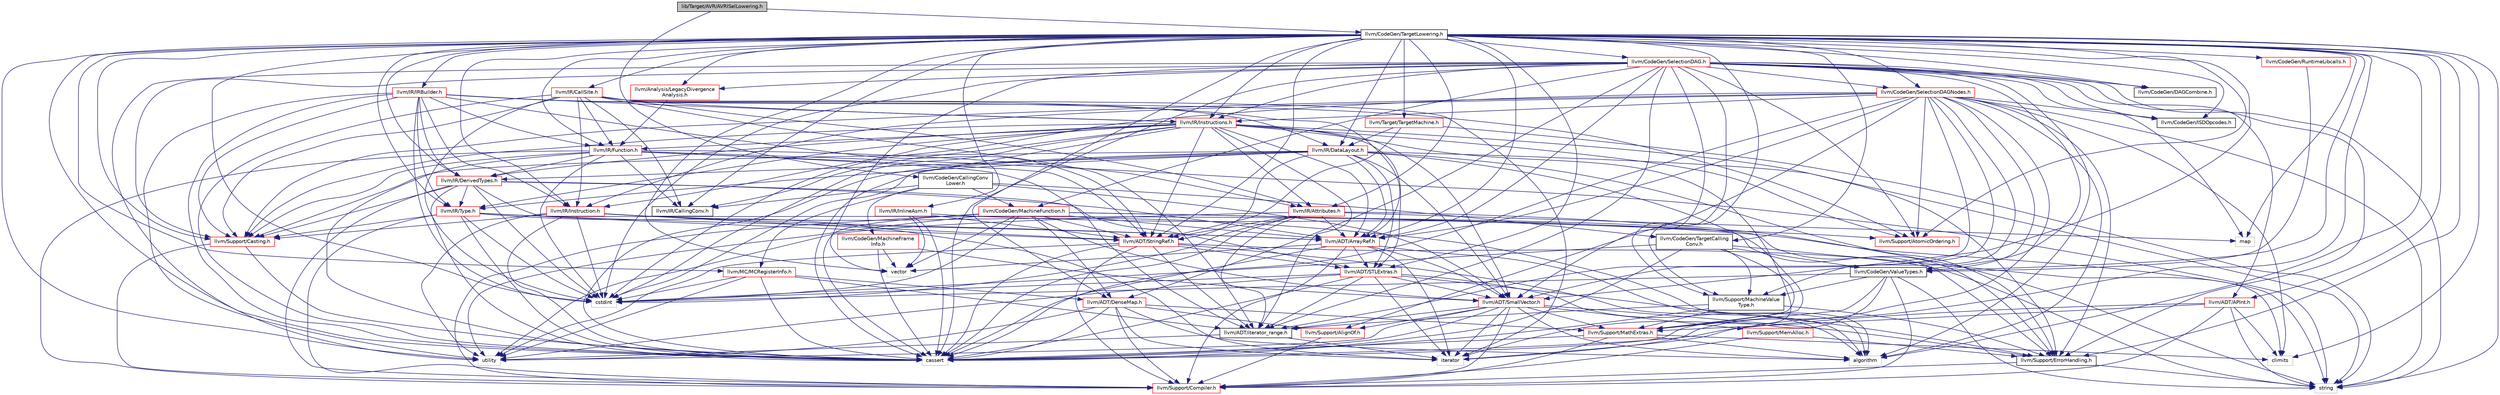 digraph "lib/Target/AVR/AVRISelLowering.h"
{
 // LATEX_PDF_SIZE
  bgcolor="transparent";
  edge [fontname="Helvetica",fontsize="10",labelfontname="Helvetica",labelfontsize="10"];
  node [fontname="Helvetica",fontsize="10",shape="box"];
  Node1 [label="lib/Target/AVR/AVRISelLowering.h",height=0.2,width=0.4,color="black", fillcolor="grey75", style="filled", fontcolor="black",tooltip=" "];
  Node1 -> Node2 [color="midnightblue",fontsize="10",style="solid",fontname="Helvetica"];
  Node2 [label="llvm/CodeGen/CallingConv\lLower.h",height=0.2,width=0.4,color="black",URL="$CallingConvLower_8h.html",tooltip=" "];
  Node2 -> Node3 [color="midnightblue",fontsize="10",style="solid",fontname="Helvetica"];
  Node3 [label="llvm/ADT/SmallVector.h",height=0.2,width=0.4,color="red",URL="$SmallVector_8h.html",tooltip=" "];
  Node3 -> Node4 [color="midnightblue",fontsize="10",style="solid",fontname="Helvetica"];
  Node4 [label="llvm/ADT/iterator_range.h",height=0.2,width=0.4,color="black",URL="$iterator__range_8h.html",tooltip="This provides a very simple, boring adaptor for a begin and end iterator into a range type."];
  Node4 -> Node5 [color="midnightblue",fontsize="10",style="solid",fontname="Helvetica"];
  Node5 [label="iterator",height=0.2,width=0.4,color="grey75",tooltip=" "];
  Node4 -> Node6 [color="midnightblue",fontsize="10",style="solid",fontname="Helvetica"];
  Node6 [label="utility",height=0.2,width=0.4,color="grey75",tooltip=" "];
  Node3 -> Node7 [color="midnightblue",fontsize="10",style="solid",fontname="Helvetica"];
  Node7 [label="llvm/Support/AlignOf.h",height=0.2,width=0.4,color="red",URL="$AlignOf_8h.html",tooltip=" "];
  Node7 -> Node8 [color="midnightblue",fontsize="10",style="solid",fontname="Helvetica"];
  Node8 [label="llvm/Support/Compiler.h",height=0.2,width=0.4,color="red",URL="$Compiler_8h.html",tooltip=" "];
  Node3 -> Node8 [color="midnightblue",fontsize="10",style="solid",fontname="Helvetica"];
  Node3 -> Node13 [color="midnightblue",fontsize="10",style="solid",fontname="Helvetica"];
  Node13 [label="llvm/Support/MathExtras.h",height=0.2,width=0.4,color="red",URL="$MathExtras_8h.html",tooltip=" "];
  Node13 -> Node8 [color="midnightblue",fontsize="10",style="solid",fontname="Helvetica"];
  Node13 -> Node22 [color="midnightblue",fontsize="10",style="solid",fontname="Helvetica"];
  Node22 [label="algorithm",height=0.2,width=0.4,color="grey75",tooltip=" "];
  Node13 -> Node23 [color="midnightblue",fontsize="10",style="solid",fontname="Helvetica"];
  Node23 [label="cassert",height=0.2,width=0.4,color="grey75",tooltip=" "];
  Node13 -> Node24 [color="midnightblue",fontsize="10",style="solid",fontname="Helvetica"];
  Node24 [label="climits",height=0.2,width=0.4,color="grey75",tooltip=" "];
  Node3 -> Node27 [color="midnightblue",fontsize="10",style="solid",fontname="Helvetica"];
  Node27 [label="llvm/Support/MemAlloc.h",height=0.2,width=0.4,color="red",URL="$MemAlloc_8h.html",tooltip="This file defines counterparts of C library allocation functions defined in the namespace 'std'."];
  Node27 -> Node8 [color="midnightblue",fontsize="10",style="solid",fontname="Helvetica"];
  Node27 -> Node28 [color="midnightblue",fontsize="10",style="solid",fontname="Helvetica"];
  Node28 [label="llvm/Support/ErrorHandling.h",height=0.2,width=0.4,color="black",URL="$llvm_2Support_2ErrorHandling_8h.html",tooltip=" "];
  Node28 -> Node8 [color="midnightblue",fontsize="10",style="solid",fontname="Helvetica"];
  Node28 -> Node29 [color="midnightblue",fontsize="10",style="solid",fontname="Helvetica"];
  Node29 [label="string",height=0.2,width=0.4,color="grey75",tooltip=" "];
  Node3 -> Node28 [color="midnightblue",fontsize="10",style="solid",fontname="Helvetica"];
  Node3 -> Node22 [color="midnightblue",fontsize="10",style="solid",fontname="Helvetica"];
  Node3 -> Node23 [color="midnightblue",fontsize="10",style="solid",fontname="Helvetica"];
  Node3 -> Node5 [color="midnightblue",fontsize="10",style="solid",fontname="Helvetica"];
  Node3 -> Node6 [color="midnightblue",fontsize="10",style="solid",fontname="Helvetica"];
  Node2 -> Node34 [color="midnightblue",fontsize="10",style="solid",fontname="Helvetica"];
  Node34 [label="llvm/CodeGen/MachineFrame\lInfo.h",height=0.2,width=0.4,color="red",URL="$MachineFrameInfo_8h.html",tooltip=" "];
  Node34 -> Node3 [color="midnightblue",fontsize="10",style="solid",fontname="Helvetica"];
  Node34 -> Node23 [color="midnightblue",fontsize="10",style="solid",fontname="Helvetica"];
  Node34 -> Node35 [color="midnightblue",fontsize="10",style="solid",fontname="Helvetica"];
  Node35 [label="vector",height=0.2,width=0.4,color="grey75",tooltip=" "];
  Node2 -> Node36 [color="midnightblue",fontsize="10",style="solid",fontname="Helvetica"];
  Node36 [label="llvm/CodeGen/MachineFunction.h",height=0.2,width=0.4,color="red",URL="$MachineFunction_8h.html",tooltip=" "];
  Node36 -> Node37 [color="midnightblue",fontsize="10",style="solid",fontname="Helvetica"];
  Node37 [label="llvm/ADT/ArrayRef.h",height=0.2,width=0.4,color="red",URL="$ArrayRef_8h.html",tooltip=" "];
  Node37 -> Node3 [color="midnightblue",fontsize="10",style="solid",fontname="Helvetica"];
  Node37 -> Node42 [color="midnightblue",fontsize="10",style="solid",fontname="Helvetica"];
  Node42 [label="llvm/ADT/STLExtras.h",height=0.2,width=0.4,color="red",URL="$STLExtras_8h.html",tooltip=" "];
  Node42 -> Node3 [color="midnightblue",fontsize="10",style="solid",fontname="Helvetica"];
  Node42 -> Node4 [color="midnightblue",fontsize="10",style="solid",fontname="Helvetica"];
  Node42 -> Node28 [color="midnightblue",fontsize="10",style="solid",fontname="Helvetica"];
  Node42 -> Node22 [color="midnightblue",fontsize="10",style="solid",fontname="Helvetica"];
  Node42 -> Node23 [color="midnightblue",fontsize="10",style="solid",fontname="Helvetica"];
  Node42 -> Node47 [color="midnightblue",fontsize="10",style="solid",fontname="Helvetica"];
  Node47 [label="cstdint",height=0.2,width=0.4,color="grey75",tooltip=" "];
  Node42 -> Node5 [color="midnightblue",fontsize="10",style="solid",fontname="Helvetica"];
  Node42 -> Node6 [color="midnightblue",fontsize="10",style="solid",fontname="Helvetica"];
  Node37 -> Node8 [color="midnightblue",fontsize="10",style="solid",fontname="Helvetica"];
  Node37 -> Node22 [color="midnightblue",fontsize="10",style="solid",fontname="Helvetica"];
  Node37 -> Node23 [color="midnightblue",fontsize="10",style="solid",fontname="Helvetica"];
  Node37 -> Node5 [color="midnightblue",fontsize="10",style="solid",fontname="Helvetica"];
  Node37 -> Node35 [color="midnightblue",fontsize="10",style="solid",fontname="Helvetica"];
  Node36 -> Node56 [color="midnightblue",fontsize="10",style="solid",fontname="Helvetica"];
  Node56 [label="llvm/ADT/DenseMap.h",height=0.2,width=0.4,color="red",URL="$DenseMap_8h.html",tooltip=" "];
  Node56 -> Node7 [color="midnightblue",fontsize="10",style="solid",fontname="Helvetica"];
  Node56 -> Node8 [color="midnightblue",fontsize="10",style="solid",fontname="Helvetica"];
  Node56 -> Node13 [color="midnightblue",fontsize="10",style="solid",fontname="Helvetica"];
  Node56 -> Node22 [color="midnightblue",fontsize="10",style="solid",fontname="Helvetica"];
  Node56 -> Node23 [color="midnightblue",fontsize="10",style="solid",fontname="Helvetica"];
  Node56 -> Node5 [color="midnightblue",fontsize="10",style="solid",fontname="Helvetica"];
  Node56 -> Node6 [color="midnightblue",fontsize="10",style="solid",fontname="Helvetica"];
  Node36 -> Node3 [color="midnightblue",fontsize="10",style="solid",fontname="Helvetica"];
  Node36 -> Node41 [color="midnightblue",fontsize="10",style="solid",fontname="Helvetica"];
  Node41 [label="llvm/ADT/StringRef.h",height=0.2,width=0.4,color="red",URL="$StringRef_8h.html",tooltip=" "];
  Node41 -> Node42 [color="midnightblue",fontsize="10",style="solid",fontname="Helvetica"];
  Node41 -> Node4 [color="midnightblue",fontsize="10",style="solid",fontname="Helvetica"];
  Node41 -> Node8 [color="midnightblue",fontsize="10",style="solid",fontname="Helvetica"];
  Node41 -> Node22 [color="midnightblue",fontsize="10",style="solid",fontname="Helvetica"];
  Node41 -> Node23 [color="midnightblue",fontsize="10",style="solid",fontname="Helvetica"];
  Node41 -> Node29 [color="midnightblue",fontsize="10",style="solid",fontname="Helvetica"];
  Node41 -> Node6 [color="midnightblue",fontsize="10",style="solid",fontname="Helvetica"];
  Node36 -> Node128 [color="midnightblue",fontsize="10",style="solid",fontname="Helvetica"];
  Node128 [label="llvm/Support/AtomicOrdering.h",height=0.2,width=0.4,color="red",URL="$AtomicOrdering_8h.html",tooltip="Atomic ordering constants."];
  Node36 -> Node8 [color="midnightblue",fontsize="10",style="solid",fontname="Helvetica"];
  Node36 -> Node28 [color="midnightblue",fontsize="10",style="solid",fontname="Helvetica"];
  Node36 -> Node23 [color="midnightblue",fontsize="10",style="solid",fontname="Helvetica"];
  Node36 -> Node47 [color="midnightblue",fontsize="10",style="solid",fontname="Helvetica"];
  Node36 -> Node6 [color="midnightblue",fontsize="10",style="solid",fontname="Helvetica"];
  Node36 -> Node35 [color="midnightblue",fontsize="10",style="solid",fontname="Helvetica"];
  Node2 -> Node198 [color="midnightblue",fontsize="10",style="solid",fontname="Helvetica"];
  Node198 [label="llvm/CodeGen/TargetCalling\lConv.h",height=0.2,width=0.4,color="black",URL="$TargetCallingConv_8h.html",tooltip=" "];
  Node198 -> Node199 [color="midnightblue",fontsize="10",style="solid",fontname="Helvetica"];
  Node199 [label="llvm/CodeGen/ValueTypes.h",height=0.2,width=0.4,color="black",URL="$ValueTypes_8h.html",tooltip=" "];
  Node199 -> Node8 [color="midnightblue",fontsize="10",style="solid",fontname="Helvetica"];
  Node199 -> Node171 [color="midnightblue",fontsize="10",style="solid",fontname="Helvetica"];
  Node171 [label="llvm/Support/MachineValue\lType.h",height=0.2,width=0.4,color="black",URL="$MachineValueType_8h.html",tooltip=" "];
  Node171 -> Node4 [color="midnightblue",fontsize="10",style="solid",fontname="Helvetica"];
  Node171 -> Node28 [color="midnightblue",fontsize="10",style="solid",fontname="Helvetica"];
  Node171 -> Node13 [color="midnightblue",fontsize="10",style="solid",fontname="Helvetica"];
  Node171 -> Node23 [color="midnightblue",fontsize="10",style="solid",fontname="Helvetica"];
  Node199 -> Node13 [color="midnightblue",fontsize="10",style="solid",fontname="Helvetica"];
  Node199 -> Node23 [color="midnightblue",fontsize="10",style="solid",fontname="Helvetica"];
  Node199 -> Node47 [color="midnightblue",fontsize="10",style="solid",fontname="Helvetica"];
  Node199 -> Node29 [color="midnightblue",fontsize="10",style="solid",fontname="Helvetica"];
  Node198 -> Node171 [color="midnightblue",fontsize="10",style="solid",fontname="Helvetica"];
  Node198 -> Node13 [color="midnightblue",fontsize="10",style="solid",fontname="Helvetica"];
  Node198 -> Node23 [color="midnightblue",fontsize="10",style="solid",fontname="Helvetica"];
  Node198 -> Node24 [color="midnightblue",fontsize="10",style="solid",fontname="Helvetica"];
  Node198 -> Node47 [color="midnightblue",fontsize="10",style="solid",fontname="Helvetica"];
  Node2 -> Node112 [color="midnightblue",fontsize="10",style="solid",fontname="Helvetica"];
  Node112 [label="llvm/IR/CallingConv.h",height=0.2,width=0.4,color="black",URL="$CallingConv_8h.html",tooltip=" "];
  Node2 -> Node183 [color="midnightblue",fontsize="10",style="solid",fontname="Helvetica"];
  Node183 [label="llvm/MC/MCRegisterInfo.h",height=0.2,width=0.4,color="red",URL="$MCRegisterInfo_8h.html",tooltip=" "];
  Node183 -> Node56 [color="midnightblue",fontsize="10",style="solid",fontname="Helvetica"];
  Node183 -> Node4 [color="midnightblue",fontsize="10",style="solid",fontname="Helvetica"];
  Node183 -> Node23 [color="midnightblue",fontsize="10",style="solid",fontname="Helvetica"];
  Node183 -> Node47 [color="midnightblue",fontsize="10",style="solid",fontname="Helvetica"];
  Node183 -> Node6 [color="midnightblue",fontsize="10",style="solid",fontname="Helvetica"];
  Node1 -> Node200 [color="midnightblue",fontsize="10",style="solid",fontname="Helvetica"];
  Node200 [label="llvm/CodeGen/TargetLowering.h",height=0.2,width=0.4,color="black",URL="$TargetLowering_8h.html",tooltip="This file describes how to lower LLVM code to machine code."];
  Node200 -> Node116 [color="midnightblue",fontsize="10",style="solid",fontname="Helvetica"];
  Node116 [label="llvm/ADT/APInt.h",height=0.2,width=0.4,color="red",URL="$APInt_8h.html",tooltip="This file implements a class to represent arbitrary precision integral constant values and operations..."];
  Node116 -> Node8 [color="midnightblue",fontsize="10",style="solid",fontname="Helvetica"];
  Node116 -> Node13 [color="midnightblue",fontsize="10",style="solid",fontname="Helvetica"];
  Node116 -> Node23 [color="midnightblue",fontsize="10",style="solid",fontname="Helvetica"];
  Node116 -> Node24 [color="midnightblue",fontsize="10",style="solid",fontname="Helvetica"];
  Node116 -> Node29 [color="midnightblue",fontsize="10",style="solid",fontname="Helvetica"];
  Node200 -> Node37 [color="midnightblue",fontsize="10",style="solid",fontname="Helvetica"];
  Node200 -> Node56 [color="midnightblue",fontsize="10",style="solid",fontname="Helvetica"];
  Node200 -> Node42 [color="midnightblue",fontsize="10",style="solid",fontname="Helvetica"];
  Node200 -> Node3 [color="midnightblue",fontsize="10",style="solid",fontname="Helvetica"];
  Node200 -> Node41 [color="midnightblue",fontsize="10",style="solid",fontname="Helvetica"];
  Node200 -> Node201 [color="midnightblue",fontsize="10",style="solid",fontname="Helvetica"];
  Node201 [label="llvm/Analysis/LegacyDivergence\lAnalysis.h",height=0.2,width=0.4,color="red",URL="$LegacyDivergenceAnalysis_8h.html",tooltip=" "];
  Node201 -> Node117 [color="midnightblue",fontsize="10",style="solid",fontname="Helvetica"];
  Node117 [label="llvm/IR/Function.h",height=0.2,width=0.4,color="red",URL="$Function_8h.html",tooltip=" "];
  Node117 -> Node41 [color="midnightblue",fontsize="10",style="solid",fontname="Helvetica"];
  Node117 -> Node4 [color="midnightblue",fontsize="10",style="solid",fontname="Helvetica"];
  Node117 -> Node82 [color="midnightblue",fontsize="10",style="solid",fontname="Helvetica"];
  Node82 [label="llvm/IR/Attributes.h",height=0.2,width=0.4,color="red",URL="$Attributes_8h.html",tooltip="This file contains the simple types necessary to represent the attributes associated with functions a..."];
  Node82 -> Node37 [color="midnightblue",fontsize="10",style="solid",fontname="Helvetica"];
  Node82 -> Node41 [color="midnightblue",fontsize="10",style="solid",fontname="Helvetica"];
  Node82 -> Node4 [color="midnightblue",fontsize="10",style="solid",fontname="Helvetica"];
  Node82 -> Node23 [color="midnightblue",fontsize="10",style="solid",fontname="Helvetica"];
  Node82 -> Node47 [color="midnightblue",fontsize="10",style="solid",fontname="Helvetica"];
  Node82 -> Node86 [color="midnightblue",fontsize="10",style="solid",fontname="Helvetica"];
  Node86 [label="map",height=0.2,width=0.4,color="grey75",tooltip=" "];
  Node82 -> Node29 [color="midnightblue",fontsize="10",style="solid",fontname="Helvetica"];
  Node82 -> Node6 [color="midnightblue",fontsize="10",style="solid",fontname="Helvetica"];
  Node117 -> Node112 [color="midnightblue",fontsize="10",style="solid",fontname="Helvetica"];
  Node117 -> Node113 [color="midnightblue",fontsize="10",style="solid",fontname="Helvetica"];
  Node113 [label="llvm/IR/DerivedTypes.h",height=0.2,width=0.4,color="red",URL="$DerivedTypes_8h.html",tooltip=" "];
  Node113 -> Node37 [color="midnightblue",fontsize="10",style="solid",fontname="Helvetica"];
  Node113 -> Node42 [color="midnightblue",fontsize="10",style="solid",fontname="Helvetica"];
  Node113 -> Node41 [color="midnightblue",fontsize="10",style="solid",fontname="Helvetica"];
  Node113 -> Node114 [color="midnightblue",fontsize="10",style="solid",fontname="Helvetica"];
  Node114 [label="llvm/IR/Type.h",height=0.2,width=0.4,color="red",URL="$Type_8h.html",tooltip=" "];
  Node114 -> Node37 [color="midnightblue",fontsize="10",style="solid",fontname="Helvetica"];
  Node114 -> Node97 [color="midnightblue",fontsize="10",style="solid",fontname="Helvetica"];
  Node97 [label="llvm/Support/Casting.h",height=0.2,width=0.4,color="red",URL="$Casting_8h.html",tooltip=" "];
  Node97 -> Node8 [color="midnightblue",fontsize="10",style="solid",fontname="Helvetica"];
  Node97 -> Node23 [color="midnightblue",fontsize="10",style="solid",fontname="Helvetica"];
  Node114 -> Node8 [color="midnightblue",fontsize="10",style="solid",fontname="Helvetica"];
  Node114 -> Node28 [color="midnightblue",fontsize="10",style="solid",fontname="Helvetica"];
  Node114 -> Node23 [color="midnightblue",fontsize="10",style="solid",fontname="Helvetica"];
  Node114 -> Node47 [color="midnightblue",fontsize="10",style="solid",fontname="Helvetica"];
  Node114 -> Node5 [color="midnightblue",fontsize="10",style="solid",fontname="Helvetica"];
  Node113 -> Node97 [color="midnightblue",fontsize="10",style="solid",fontname="Helvetica"];
  Node113 -> Node8 [color="midnightblue",fontsize="10",style="solid",fontname="Helvetica"];
  Node113 -> Node23 [color="midnightblue",fontsize="10",style="solid",fontname="Helvetica"];
  Node113 -> Node47 [color="midnightblue",fontsize="10",style="solid",fontname="Helvetica"];
  Node117 -> Node97 [color="midnightblue",fontsize="10",style="solid",fontname="Helvetica"];
  Node117 -> Node8 [color="midnightblue",fontsize="10",style="solid",fontname="Helvetica"];
  Node117 -> Node23 [color="midnightblue",fontsize="10",style="solid",fontname="Helvetica"];
  Node117 -> Node47 [color="midnightblue",fontsize="10",style="solid",fontname="Helvetica"];
  Node117 -> Node29 [color="midnightblue",fontsize="10",style="solid",fontname="Helvetica"];
  Node200 -> Node208 [color="midnightblue",fontsize="10",style="solid",fontname="Helvetica"];
  Node208 [label="llvm/CodeGen/DAGCombine.h",height=0.2,width=0.4,color="black",URL="$DAGCombine_8h.html",tooltip=" "];
  Node200 -> Node209 [color="midnightblue",fontsize="10",style="solid",fontname="Helvetica"];
  Node209 [label="llvm/CodeGen/ISDOpcodes.h",height=0.2,width=0.4,color="black",URL="$ISDOpcodes_8h.html",tooltip=" "];
  Node200 -> Node210 [color="midnightblue",fontsize="10",style="solid",fontname="Helvetica"];
  Node210 [label="llvm/CodeGen/RuntimeLibcalls.h",height=0.2,width=0.4,color="red",URL="$RuntimeLibcalls_8h.html",tooltip=" "];
  Node210 -> Node199 [color="midnightblue",fontsize="10",style="solid",fontname="Helvetica"];
  Node200 -> Node212 [color="midnightblue",fontsize="10",style="solid",fontname="Helvetica"];
  Node212 [label="llvm/CodeGen/SelectionDAG.h",height=0.2,width=0.4,color="red",URL="$SelectionDAG_8h.html",tooltip=" "];
  Node212 -> Node116 [color="midnightblue",fontsize="10",style="solid",fontname="Helvetica"];
  Node212 -> Node37 [color="midnightblue",fontsize="10",style="solid",fontname="Helvetica"];
  Node212 -> Node56 [color="midnightblue",fontsize="10",style="solid",fontname="Helvetica"];
  Node212 -> Node3 [color="midnightblue",fontsize="10",style="solid",fontname="Helvetica"];
  Node212 -> Node4 [color="midnightblue",fontsize="10",style="solid",fontname="Helvetica"];
  Node212 -> Node201 [color="midnightblue",fontsize="10",style="solid",fontname="Helvetica"];
  Node212 -> Node208 [color="midnightblue",fontsize="10",style="solid",fontname="Helvetica"];
  Node212 -> Node209 [color="midnightblue",fontsize="10",style="solid",fontname="Helvetica"];
  Node212 -> Node36 [color="midnightblue",fontsize="10",style="solid",fontname="Helvetica"];
  Node212 -> Node218 [color="midnightblue",fontsize="10",style="solid",fontname="Helvetica"];
  Node218 [label="llvm/CodeGen/SelectionDAGNodes.h",height=0.2,width=0.4,color="red",URL="$SelectionDAGNodes_8h.html",tooltip=" "];
  Node218 -> Node37 [color="midnightblue",fontsize="10",style="solid",fontname="Helvetica"];
  Node218 -> Node3 [color="midnightblue",fontsize="10",style="solid",fontname="Helvetica"];
  Node218 -> Node4 [color="midnightblue",fontsize="10",style="solid",fontname="Helvetica"];
  Node218 -> Node209 [color="midnightblue",fontsize="10",style="solid",fontname="Helvetica"];
  Node218 -> Node199 [color="midnightblue",fontsize="10",style="solid",fontname="Helvetica"];
  Node218 -> Node89 [color="midnightblue",fontsize="10",style="solid",fontname="Helvetica"];
  Node89 [label="llvm/IR/Instruction.h",height=0.2,width=0.4,color="red",URL="$IR_2Instruction_8h.html",tooltip=" "];
  Node89 -> Node37 [color="midnightblue",fontsize="10",style="solid",fontname="Helvetica"];
  Node89 -> Node41 [color="midnightblue",fontsize="10",style="solid",fontname="Helvetica"];
  Node89 -> Node97 [color="midnightblue",fontsize="10",style="solid",fontname="Helvetica"];
  Node89 -> Node22 [color="midnightblue",fontsize="10",style="solid",fontname="Helvetica"];
  Node89 -> Node23 [color="midnightblue",fontsize="10",style="solid",fontname="Helvetica"];
  Node89 -> Node47 [color="midnightblue",fontsize="10",style="solid",fontname="Helvetica"];
  Node89 -> Node6 [color="midnightblue",fontsize="10",style="solid",fontname="Helvetica"];
  Node218 -> Node81 [color="midnightblue",fontsize="10",style="solid",fontname="Helvetica"];
  Node81 [label="llvm/IR/Instructions.h",height=0.2,width=0.4,color="red",URL="$Instructions_8h.html",tooltip=" "];
  Node81 -> Node37 [color="midnightblue",fontsize="10",style="solid",fontname="Helvetica"];
  Node81 -> Node42 [color="midnightblue",fontsize="10",style="solid",fontname="Helvetica"];
  Node81 -> Node3 [color="midnightblue",fontsize="10",style="solid",fontname="Helvetica"];
  Node81 -> Node41 [color="midnightblue",fontsize="10",style="solid",fontname="Helvetica"];
  Node81 -> Node4 [color="midnightblue",fontsize="10",style="solid",fontname="Helvetica"];
  Node81 -> Node82 [color="midnightblue",fontsize="10",style="solid",fontname="Helvetica"];
  Node81 -> Node112 [color="midnightblue",fontsize="10",style="solid",fontname="Helvetica"];
  Node81 -> Node113 [color="midnightblue",fontsize="10",style="solid",fontname="Helvetica"];
  Node81 -> Node117 [color="midnightblue",fontsize="10",style="solid",fontname="Helvetica"];
  Node81 -> Node89 [color="midnightblue",fontsize="10",style="solid",fontname="Helvetica"];
  Node81 -> Node114 [color="midnightblue",fontsize="10",style="solid",fontname="Helvetica"];
  Node81 -> Node128 [color="midnightblue",fontsize="10",style="solid",fontname="Helvetica"];
  Node81 -> Node97 [color="midnightblue",fontsize="10",style="solid",fontname="Helvetica"];
  Node81 -> Node28 [color="midnightblue",fontsize="10",style="solid",fontname="Helvetica"];
  Node81 -> Node23 [color="midnightblue",fontsize="10",style="solid",fontname="Helvetica"];
  Node81 -> Node47 [color="midnightblue",fontsize="10",style="solid",fontname="Helvetica"];
  Node81 -> Node5 [color="midnightblue",fontsize="10",style="solid",fontname="Helvetica"];
  Node218 -> Node7 [color="midnightblue",fontsize="10",style="solid",fontname="Helvetica"];
  Node218 -> Node128 [color="midnightblue",fontsize="10",style="solid",fontname="Helvetica"];
  Node218 -> Node97 [color="midnightblue",fontsize="10",style="solid",fontname="Helvetica"];
  Node218 -> Node28 [color="midnightblue",fontsize="10",style="solid",fontname="Helvetica"];
  Node218 -> Node171 [color="midnightblue",fontsize="10",style="solid",fontname="Helvetica"];
  Node218 -> Node22 [color="midnightblue",fontsize="10",style="solid",fontname="Helvetica"];
  Node218 -> Node23 [color="midnightblue",fontsize="10",style="solid",fontname="Helvetica"];
  Node218 -> Node24 [color="midnightblue",fontsize="10",style="solid",fontname="Helvetica"];
  Node218 -> Node47 [color="midnightblue",fontsize="10",style="solid",fontname="Helvetica"];
  Node218 -> Node5 [color="midnightblue",fontsize="10",style="solid",fontname="Helvetica"];
  Node218 -> Node29 [color="midnightblue",fontsize="10",style="solid",fontname="Helvetica"];
  Node212 -> Node199 [color="midnightblue",fontsize="10",style="solid",fontname="Helvetica"];
  Node212 -> Node81 [color="midnightblue",fontsize="10",style="solid",fontname="Helvetica"];
  Node212 -> Node128 [color="midnightblue",fontsize="10",style="solid",fontname="Helvetica"];
  Node212 -> Node97 [color="midnightblue",fontsize="10",style="solid",fontname="Helvetica"];
  Node212 -> Node28 [color="midnightblue",fontsize="10",style="solid",fontname="Helvetica"];
  Node212 -> Node171 [color="midnightblue",fontsize="10",style="solid",fontname="Helvetica"];
  Node212 -> Node22 [color="midnightblue",fontsize="10",style="solid",fontname="Helvetica"];
  Node212 -> Node23 [color="midnightblue",fontsize="10",style="solid",fontname="Helvetica"];
  Node212 -> Node47 [color="midnightblue",fontsize="10",style="solid",fontname="Helvetica"];
  Node212 -> Node86 [color="midnightblue",fontsize="10",style="solid",fontname="Helvetica"];
  Node212 -> Node29 [color="midnightblue",fontsize="10",style="solid",fontname="Helvetica"];
  Node212 -> Node6 [color="midnightblue",fontsize="10",style="solid",fontname="Helvetica"];
  Node212 -> Node35 [color="midnightblue",fontsize="10",style="solid",fontname="Helvetica"];
  Node200 -> Node218 [color="midnightblue",fontsize="10",style="solid",fontname="Helvetica"];
  Node200 -> Node198 [color="midnightblue",fontsize="10",style="solid",fontname="Helvetica"];
  Node200 -> Node199 [color="midnightblue",fontsize="10",style="solid",fontname="Helvetica"];
  Node200 -> Node82 [color="midnightblue",fontsize="10",style="solid",fontname="Helvetica"];
  Node200 -> Node130 [color="midnightblue",fontsize="10",style="solid",fontname="Helvetica"];
  Node130 [label="llvm/IR/CallSite.h",height=0.2,width=0.4,color="red",URL="$CallSite_8h.html",tooltip=" "];
  Node130 -> Node4 [color="midnightblue",fontsize="10",style="solid",fontname="Helvetica"];
  Node130 -> Node82 [color="midnightblue",fontsize="10",style="solid",fontname="Helvetica"];
  Node130 -> Node112 [color="midnightblue",fontsize="10",style="solid",fontname="Helvetica"];
  Node130 -> Node117 [color="midnightblue",fontsize="10",style="solid",fontname="Helvetica"];
  Node130 -> Node89 [color="midnightblue",fontsize="10",style="solid",fontname="Helvetica"];
  Node130 -> Node81 [color="midnightblue",fontsize="10",style="solid",fontname="Helvetica"];
  Node130 -> Node97 [color="midnightblue",fontsize="10",style="solid",fontname="Helvetica"];
  Node130 -> Node23 [color="midnightblue",fontsize="10",style="solid",fontname="Helvetica"];
  Node130 -> Node47 [color="midnightblue",fontsize="10",style="solid",fontname="Helvetica"];
  Node130 -> Node5 [color="midnightblue",fontsize="10",style="solid",fontname="Helvetica"];
  Node200 -> Node112 [color="midnightblue",fontsize="10",style="solid",fontname="Helvetica"];
  Node200 -> Node133 [color="midnightblue",fontsize="10",style="solid",fontname="Helvetica"];
  Node133 [label="llvm/IR/DataLayout.h",height=0.2,width=0.4,color="red",URL="$DataLayout_8h.html",tooltip=" "];
  Node133 -> Node37 [color="midnightblue",fontsize="10",style="solid",fontname="Helvetica"];
  Node133 -> Node42 [color="midnightblue",fontsize="10",style="solid",fontname="Helvetica"];
  Node133 -> Node3 [color="midnightblue",fontsize="10",style="solid",fontname="Helvetica"];
  Node133 -> Node41 [color="midnightblue",fontsize="10",style="solid",fontname="Helvetica"];
  Node133 -> Node113 [color="midnightblue",fontsize="10",style="solid",fontname="Helvetica"];
  Node133 -> Node114 [color="midnightblue",fontsize="10",style="solid",fontname="Helvetica"];
  Node133 -> Node97 [color="midnightblue",fontsize="10",style="solid",fontname="Helvetica"];
  Node133 -> Node28 [color="midnightblue",fontsize="10",style="solid",fontname="Helvetica"];
  Node133 -> Node13 [color="midnightblue",fontsize="10",style="solid",fontname="Helvetica"];
  Node133 -> Node23 [color="midnightblue",fontsize="10",style="solid",fontname="Helvetica"];
  Node133 -> Node47 [color="midnightblue",fontsize="10",style="solid",fontname="Helvetica"];
  Node133 -> Node29 [color="midnightblue",fontsize="10",style="solid",fontname="Helvetica"];
  Node200 -> Node113 [color="midnightblue",fontsize="10",style="solid",fontname="Helvetica"];
  Node200 -> Node117 [color="midnightblue",fontsize="10",style="solid",fontname="Helvetica"];
  Node200 -> Node221 [color="midnightblue",fontsize="10",style="solid",fontname="Helvetica"];
  Node221 [label="llvm/IR/IRBuilder.h",height=0.2,width=0.4,color="red",URL="$IRBuilder_8h.html",tooltip=" "];
  Node221 -> Node37 [color="midnightblue",fontsize="10",style="solid",fontname="Helvetica"];
  Node221 -> Node41 [color="midnightblue",fontsize="10",style="solid",fontname="Helvetica"];
  Node221 -> Node133 [color="midnightblue",fontsize="10",style="solid",fontname="Helvetica"];
  Node221 -> Node113 [color="midnightblue",fontsize="10",style="solid",fontname="Helvetica"];
  Node221 -> Node117 [color="midnightblue",fontsize="10",style="solid",fontname="Helvetica"];
  Node221 -> Node89 [color="midnightblue",fontsize="10",style="solid",fontname="Helvetica"];
  Node221 -> Node81 [color="midnightblue",fontsize="10",style="solid",fontname="Helvetica"];
  Node221 -> Node114 [color="midnightblue",fontsize="10",style="solid",fontname="Helvetica"];
  Node221 -> Node128 [color="midnightblue",fontsize="10",style="solid",fontname="Helvetica"];
  Node221 -> Node97 [color="midnightblue",fontsize="10",style="solid",fontname="Helvetica"];
  Node221 -> Node23 [color="midnightblue",fontsize="10",style="solid",fontname="Helvetica"];
  Node221 -> Node47 [color="midnightblue",fontsize="10",style="solid",fontname="Helvetica"];
  Node221 -> Node6 [color="midnightblue",fontsize="10",style="solid",fontname="Helvetica"];
  Node200 -> Node181 [color="midnightblue",fontsize="10",style="solid",fontname="Helvetica"];
  Node181 [label="llvm/IR/InlineAsm.h",height=0.2,width=0.4,color="red",URL="$InlineAsm_8h.html",tooltip=" "];
  Node181 -> Node41 [color="midnightblue",fontsize="10",style="solid",fontname="Helvetica"];
  Node181 -> Node23 [color="midnightblue",fontsize="10",style="solid",fontname="Helvetica"];
  Node181 -> Node29 [color="midnightblue",fontsize="10",style="solid",fontname="Helvetica"];
  Node181 -> Node35 [color="midnightblue",fontsize="10",style="solid",fontname="Helvetica"];
  Node200 -> Node89 [color="midnightblue",fontsize="10",style="solid",fontname="Helvetica"];
  Node200 -> Node81 [color="midnightblue",fontsize="10",style="solid",fontname="Helvetica"];
  Node200 -> Node114 [color="midnightblue",fontsize="10",style="solid",fontname="Helvetica"];
  Node200 -> Node183 [color="midnightblue",fontsize="10",style="solid",fontname="Helvetica"];
  Node200 -> Node128 [color="midnightblue",fontsize="10",style="solid",fontname="Helvetica"];
  Node200 -> Node97 [color="midnightblue",fontsize="10",style="solid",fontname="Helvetica"];
  Node200 -> Node28 [color="midnightblue",fontsize="10",style="solid",fontname="Helvetica"];
  Node200 -> Node171 [color="midnightblue",fontsize="10",style="solid",fontname="Helvetica"];
  Node200 -> Node224 [color="midnightblue",fontsize="10",style="solid",fontname="Helvetica"];
  Node224 [label="llvm/Target/TargetMachine.h",height=0.2,width=0.4,color="red",URL="$llvm_2Target_2TargetMachine_8h.html",tooltip=" "];
  Node224 -> Node41 [color="midnightblue",fontsize="10",style="solid",fontname="Helvetica"];
  Node224 -> Node133 [color="midnightblue",fontsize="10",style="solid",fontname="Helvetica"];
  Node224 -> Node29 [color="midnightblue",fontsize="10",style="solid",fontname="Helvetica"];
  Node200 -> Node22 [color="midnightblue",fontsize="10",style="solid",fontname="Helvetica"];
  Node200 -> Node23 [color="midnightblue",fontsize="10",style="solid",fontname="Helvetica"];
  Node200 -> Node24 [color="midnightblue",fontsize="10",style="solid",fontname="Helvetica"];
  Node200 -> Node47 [color="midnightblue",fontsize="10",style="solid",fontname="Helvetica"];
  Node200 -> Node5 [color="midnightblue",fontsize="10",style="solid",fontname="Helvetica"];
  Node200 -> Node86 [color="midnightblue",fontsize="10",style="solid",fontname="Helvetica"];
  Node200 -> Node29 [color="midnightblue",fontsize="10",style="solid",fontname="Helvetica"];
  Node200 -> Node6 [color="midnightblue",fontsize="10",style="solid",fontname="Helvetica"];
  Node200 -> Node35 [color="midnightblue",fontsize="10",style="solid",fontname="Helvetica"];
}
